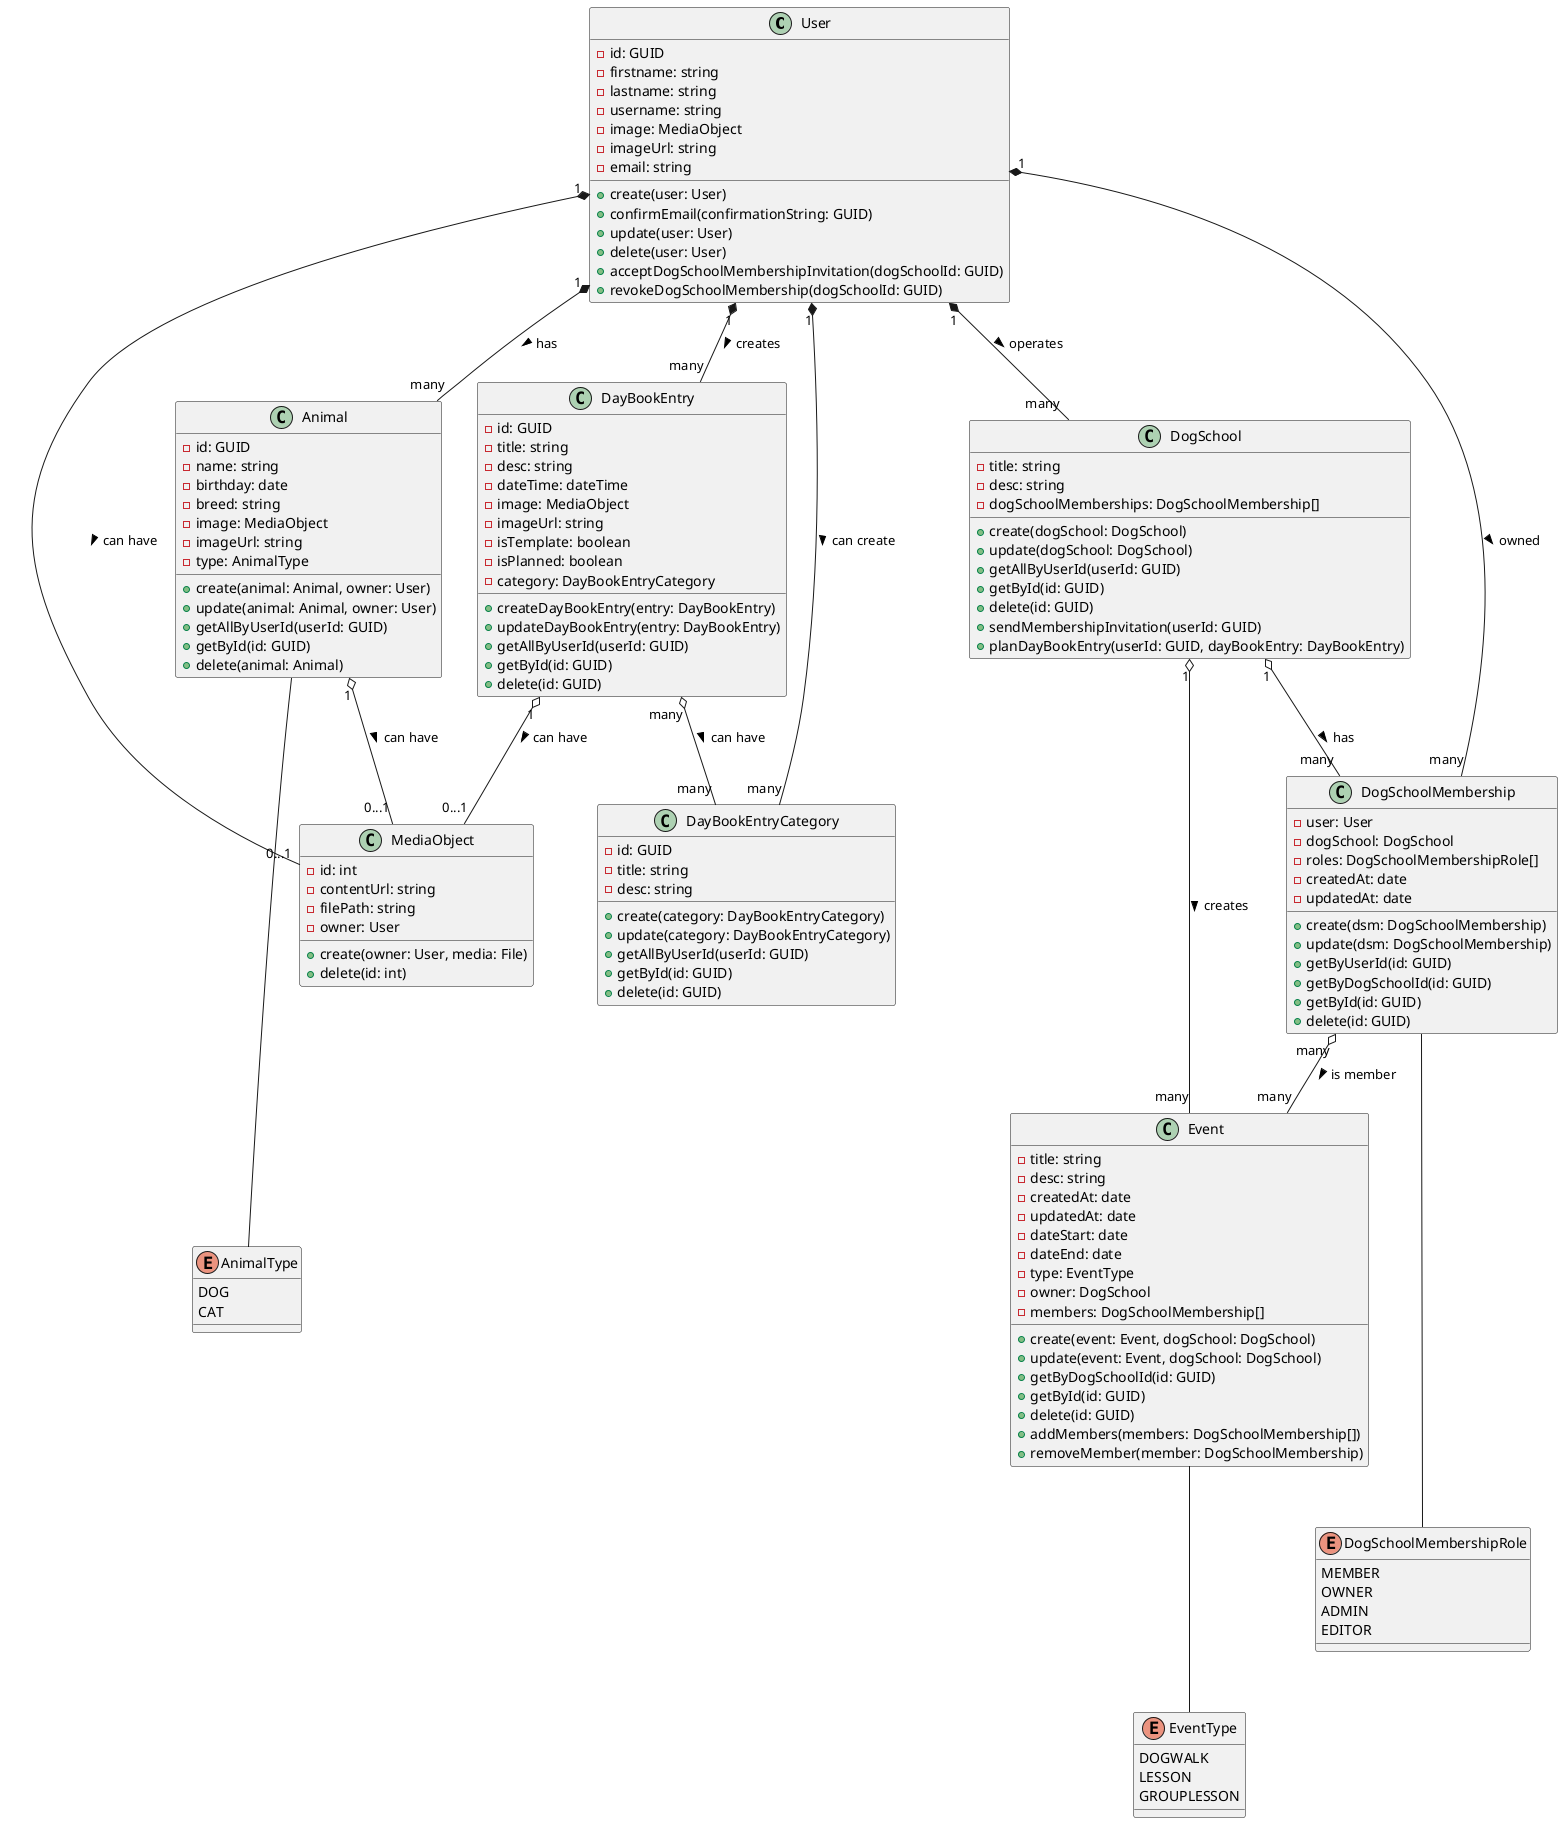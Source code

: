 @startuml
class User
class Animal
class Event
class DogSchool
class DogSchoolMembership
class MediaObject
class DayBookEntry
class DayBookEntryCategory

enum DogSchoolMembershipRole
enum EventType
enum AnimalType

User "1" *-- "many" DogSchool : > operates
User "1" *-- "many" Animal : > has
User "1" *-- "many" DogSchoolMembership : > owned
User "1" *-- "0...1" MediaObject : > can have
User "1" *-- "many" DayBookEntry : > creates
User "1" *-- "many" DayBookEntryCategory : > can create

DogSchool "1" o-- "many" DogSchoolMembership : > has
DogSchool "1" o-- "many" Event : > creates

DogSchoolMembership "many" o-- "many" Event : > is member
DogSchoolMembership --- DogSchoolMembershipRole

Animal "1" o-- "0...1" MediaObject : > can have
Animal --- AnimalType

DayBookEntry "1" o-- "0...1" MediaObject : > can have
DayBookEntry "many" o-- "many" DayBookEntryCategory : > can have

Event --- EventType

User : -id: GUID
User : -firstname: string
User : -lastname: string
User : -username: string
User : -image: MediaObject
User : -imageUrl: string
User : -email: string
User : +create(user: User)
User : +confirmEmail(confirmationString: GUID)
User : +update(user: User)
User : +delete(user: User)
User : +acceptDogSchoolMembershipInvitation(dogSchoolId: GUID)
User : +revokeDogSchoolMembership(dogSchoolId: GUID)

MediaObject : -id: int
MediaObject : -contentUrl: string
MediaObject : -filePath: string
MediaObject : -owner: User
MediaObject : +create(owner: User, media: File)
MediaObject : +delete(id: int)

Animal : -id: GUID
Animal : -name: string
Animal : -birthday: date
Animal : -breed: string
Animal : -image: MediaObject
Animal : -imageUrl: string
Animal : -type: AnimalType
Animal : +create(animal: Animal, owner: User)
Animal : +update(animal: Animal, owner: User)
Animal : +getAllByUserId(userId: GUID)
Animal : +getById(id: GUID)
Animal : +delete(animal: Animal)

DayBookEntry : -id: GUID
DayBookEntry : -title: string
DayBookEntry : -desc: string
DayBookEntry : -dateTime: dateTime
DayBookEntry : -image: MediaObject
DayBookEntry : -imageUrl: string
DayBookEntry : -isTemplate: boolean
DayBookEntry : -isPlanned: boolean
DayBookEntry : -category: DayBookEntryCategory
DayBookEntry : +createDayBookEntry(entry: DayBookEntry)
DayBookEntry : +updateDayBookEntry(entry: DayBookEntry)
DayBookEntry : +getAllByUserId(userId: GUID)
DayBookEntry : +getById(id: GUID)
DayBookEntry : +delete(id: GUID)

DayBookEntryCategory : -id: GUID
DayBookEntryCategory : -title: string
DayBookEntryCategory : -desc: string
DayBookEntryCategory : +create(category: DayBookEntryCategory)
DayBookEntryCategory : +update(category: DayBookEntryCategory)
DayBookEntryCategory : +getAllByUserId(userId: GUID)
DayBookEntryCategory : +getById(id: GUID)
DayBookEntryCategory : +delete(id: GUID)

DogSchool : -title: string
DogSchool : -desc: string
DogSchool : -dogSchoolMemberships: DogSchoolMembership[]
DogSchool : +create(dogSchool: DogSchool)
DogSchool : +update(dogSchool: DogSchool)
DogSchool : +getAllByUserId(userId: GUID)
DogSchool : +getById(id: GUID)
DogSchool : +delete(id: GUID)
DogSchool : +sendMembershipInvitation(userId: GUID)
DogSchool : +planDayBookEntry(userId: GUID, dayBookEntry: DayBookEntry)

DogSchoolMembership : -user: User
DogSchoolMembership : -dogSchool: DogSchool
DogSchoolMembership : -roles: DogSchoolMembershipRole[]
DogSchoolMembership : -createdAt: date
DogSchoolMembership : -updatedAt: date
DogSchoolMembership : +create(dsm: DogSchoolMembership)
DogSchoolMembership : +update(dsm: DogSchoolMembership)
DogSchoolMembership : +getByUserId(id: GUID)
DogSchoolMembership : +getByDogSchoolId(id: GUID)
DogSchoolMembership : +getById(id: GUID)
DogSchoolMembership : +delete(id: GUID)

Event : -title: string
Event : -desc: string
Event : -createdAt: date
Event : -updatedAt: date
Event : -dateStart: date
Event : -dateEnd: date
Event : -type: EventType
Event : -owner: DogSchool
Event : -members: DogSchoolMembership[]
Event : +create(event: Event, dogSchool: DogSchool)
Event : +update(event: Event, dogSchool: DogSchool)
Event : +getByDogSchoolId(id: GUID)
Event : +getById(id: GUID)
Event : +delete(id: GUID)
Event : +addMembers(members: DogSchoolMembership[])
Event : +removeMember(member: DogSchoolMembership)

EventType : DOGWALK
EventType : LESSON
EventType : GROUPLESSON

DogSchoolMembershipRole : MEMBER
DogSchoolMembershipRole : OWNER
DogSchoolMembershipRole : ADMIN
DogSchoolMembershipRole : EDITOR

AnimalType : DOG
AnimalType : CAT

@enduml
